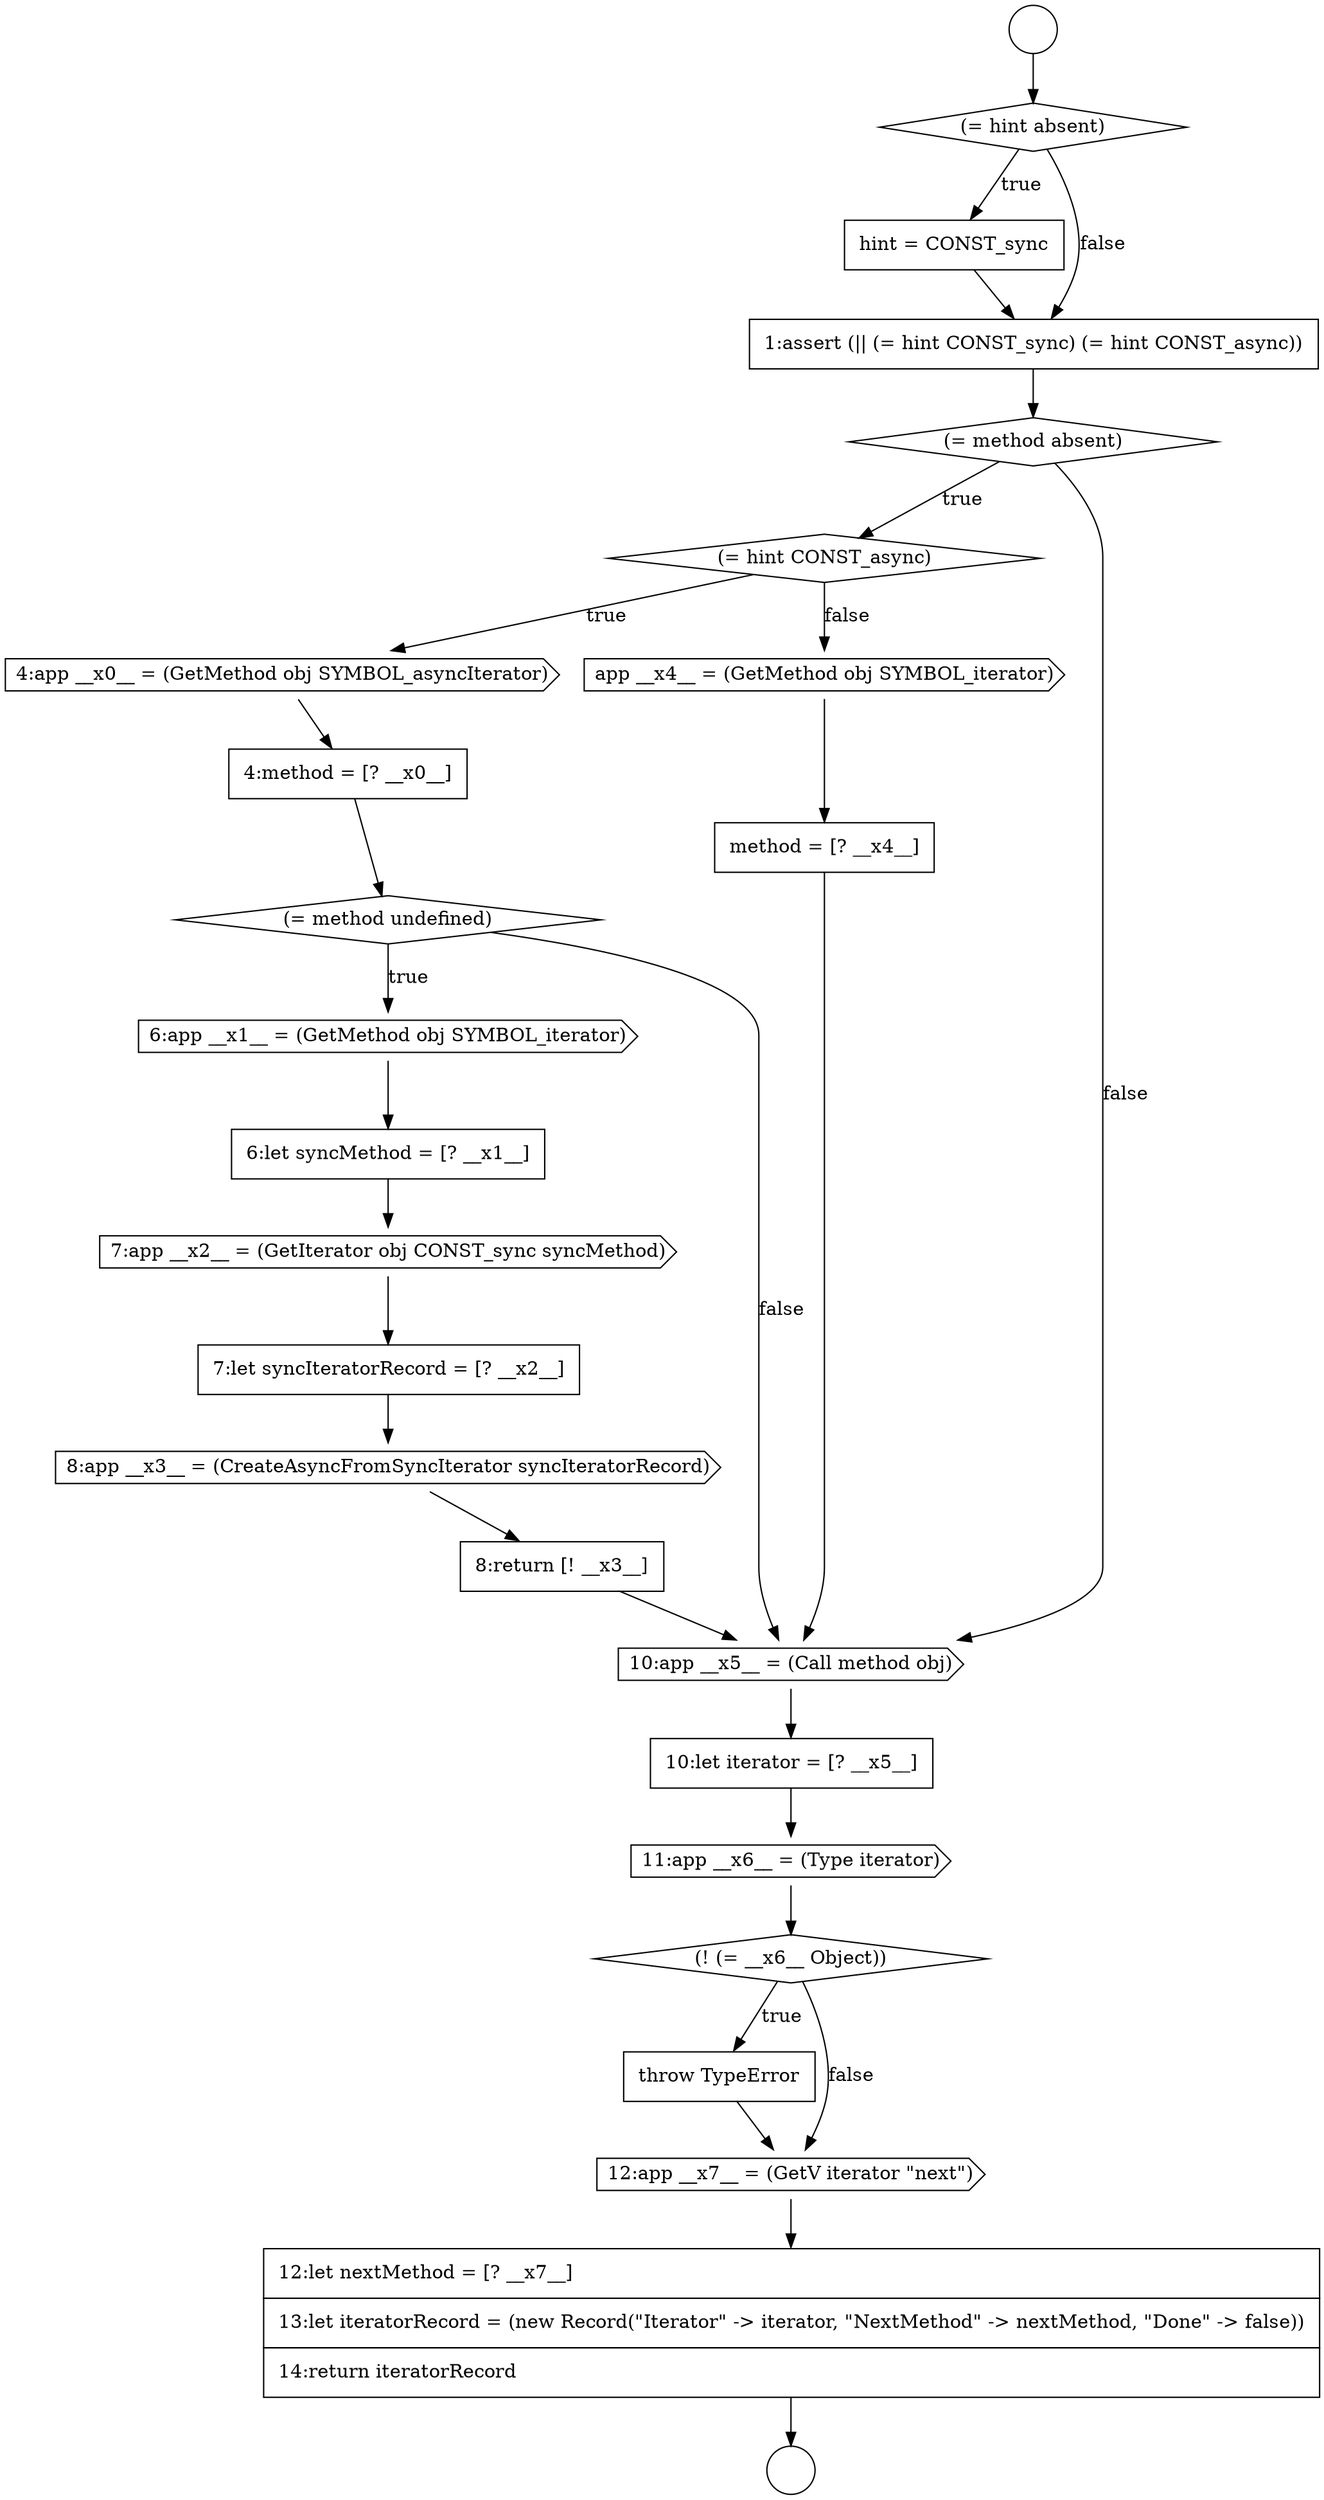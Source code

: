 digraph {
  node0 [shape=circle label=" " color="black" fillcolor="white" style=filled]
  node5 [shape=diamond, label=<<font color="black">(= method absent)</font>> color="black" fillcolor="white" style=filled]
  node10 [shape=cds, label=<<font color="black">6:app __x1__ = (GetMethod obj SYMBOL_iterator)</font>> color="black" fillcolor="white" style=filled]
  node24 [shape=none, margin=0, label=<<font color="black">
    <table border="0" cellborder="1" cellspacing="0" cellpadding="10">
      <tr><td align="left">12:let nextMethod = [? __x7__]</td></tr>
      <tr><td align="left">13:let iteratorRecord = (new Record(&quot;Iterator&quot; -&gt; iterator, &quot;NextMethod&quot; -&gt; nextMethod, &quot;Done&quot; -&gt; false))</td></tr>
      <tr><td align="left">14:return iteratorRecord</td></tr>
    </table>
  </font>> color="black" fillcolor="white" style=filled]
  node14 [shape=cds, label=<<font color="black">8:app __x3__ = (CreateAsyncFromSyncIterator syncIteratorRecord)</font>> color="black" fillcolor="white" style=filled]
  node20 [shape=cds, label=<<font color="black">11:app __x6__ = (Type iterator)</font>> color="black" fillcolor="white" style=filled]
  node1 [shape=circle label=" " color="black" fillcolor="white" style=filled]
  node6 [shape=diamond, label=<<font color="black">(= hint CONST_async)</font>> color="black" fillcolor="white" style=filled]
  node21 [shape=diamond, label=<<font color="black">(! (= __x6__ Object))</font>> color="black" fillcolor="white" style=filled]
  node9 [shape=diamond, label=<<font color="black">(= method undefined)</font>> color="black" fillcolor="white" style=filled]
  node13 [shape=none, margin=0, label=<<font color="black">
    <table border="0" cellborder="1" cellspacing="0" cellpadding="10">
      <tr><td align="left">7:let syncIteratorRecord = [? __x2__]</td></tr>
    </table>
  </font>> color="black" fillcolor="white" style=filled]
  node2 [shape=diamond, label=<<font color="black">(= hint absent)</font>> color="black" fillcolor="white" style=filled]
  node17 [shape=none, margin=0, label=<<font color="black">
    <table border="0" cellborder="1" cellspacing="0" cellpadding="10">
      <tr><td align="left">method = [? __x4__]</td></tr>
    </table>
  </font>> color="black" fillcolor="white" style=filled]
  node22 [shape=none, margin=0, label=<<font color="black">
    <table border="0" cellborder="1" cellspacing="0" cellpadding="10">
      <tr><td align="left">throw TypeError</td></tr>
    </table>
  </font>> color="black" fillcolor="white" style=filled]
  node12 [shape=cds, label=<<font color="black">7:app __x2__ = (GetIterator obj CONST_sync syncMethod)</font>> color="black" fillcolor="white" style=filled]
  node7 [shape=cds, label=<<font color="black">4:app __x0__ = (GetMethod obj SYMBOL_asyncIterator)</font>> color="black" fillcolor="white" style=filled]
  node3 [shape=none, margin=0, label=<<font color="black">
    <table border="0" cellborder="1" cellspacing="0" cellpadding="10">
      <tr><td align="left">hint = CONST_sync</td></tr>
    </table>
  </font>> color="black" fillcolor="white" style=filled]
  node18 [shape=cds, label=<<font color="black">10:app __x5__ = (Call method obj)</font>> color="black" fillcolor="white" style=filled]
  node16 [shape=cds, label=<<font color="black">app __x4__ = (GetMethod obj SYMBOL_iterator)</font>> color="black" fillcolor="white" style=filled]
  node11 [shape=none, margin=0, label=<<font color="black">
    <table border="0" cellborder="1" cellspacing="0" cellpadding="10">
      <tr><td align="left">6:let syncMethod = [? __x1__]</td></tr>
    </table>
  </font>> color="black" fillcolor="white" style=filled]
  node23 [shape=cds, label=<<font color="black">12:app __x7__ = (GetV iterator &quot;next&quot;)</font>> color="black" fillcolor="white" style=filled]
  node8 [shape=none, margin=0, label=<<font color="black">
    <table border="0" cellborder="1" cellspacing="0" cellpadding="10">
      <tr><td align="left">4:method = [? __x0__]</td></tr>
    </table>
  </font>> color="black" fillcolor="white" style=filled]
  node19 [shape=none, margin=0, label=<<font color="black">
    <table border="0" cellborder="1" cellspacing="0" cellpadding="10">
      <tr><td align="left">10:let iterator = [? __x5__]</td></tr>
    </table>
  </font>> color="black" fillcolor="white" style=filled]
  node4 [shape=none, margin=0, label=<<font color="black">
    <table border="0" cellborder="1" cellspacing="0" cellpadding="10">
      <tr><td align="left">1:assert (|| (= hint CONST_sync) (= hint CONST_async))</td></tr>
    </table>
  </font>> color="black" fillcolor="white" style=filled]
  node15 [shape=none, margin=0, label=<<font color="black">
    <table border="0" cellborder="1" cellspacing="0" cellpadding="10">
      <tr><td align="left">8:return [! __x3__]</td></tr>
    </table>
  </font>> color="black" fillcolor="white" style=filled]
  node3 -> node4 [ color="black"]
  node5 -> node6 [label=<<font color="black">true</font>> color="black"]
  node5 -> node18 [label=<<font color="black">false</font>> color="black"]
  node11 -> node12 [ color="black"]
  node12 -> node13 [ color="black"]
  node21 -> node22 [label=<<font color="black">true</font>> color="black"]
  node21 -> node23 [label=<<font color="black">false</font>> color="black"]
  node24 -> node1 [ color="black"]
  node10 -> node11 [ color="black"]
  node4 -> node5 [ color="black"]
  node20 -> node21 [ color="black"]
  node16 -> node17 [ color="black"]
  node17 -> node18 [ color="black"]
  node7 -> node8 [ color="black"]
  node18 -> node19 [ color="black"]
  node19 -> node20 [ color="black"]
  node13 -> node14 [ color="black"]
  node9 -> node10 [label=<<font color="black">true</font>> color="black"]
  node9 -> node18 [label=<<font color="black">false</font>> color="black"]
  node0 -> node2 [ color="black"]
  node15 -> node18 [ color="black"]
  node2 -> node3 [label=<<font color="black">true</font>> color="black"]
  node2 -> node4 [label=<<font color="black">false</font>> color="black"]
  node22 -> node23 [ color="black"]
  node23 -> node24 [ color="black"]
  node14 -> node15 [ color="black"]
  node8 -> node9 [ color="black"]
  node6 -> node7 [label=<<font color="black">true</font>> color="black"]
  node6 -> node16 [label=<<font color="black">false</font>> color="black"]
}
